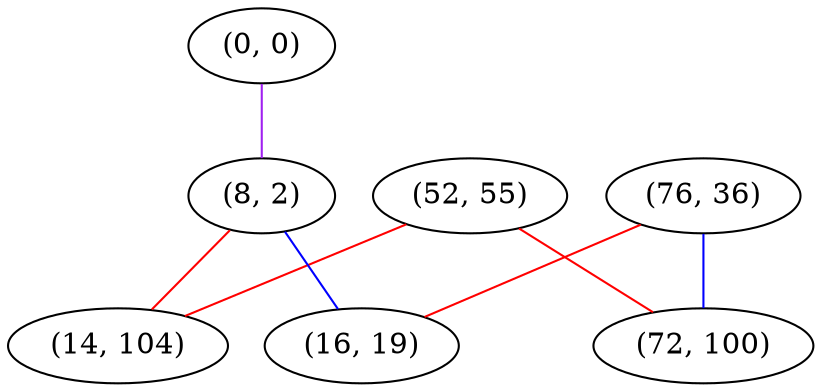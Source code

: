 graph "" {
"(52, 55)";
"(0, 0)";
"(8, 2)";
"(76, 36)";
"(16, 19)";
"(14, 104)";
"(72, 100)";
"(52, 55)" -- "(14, 104)"  [color=red, key=0, weight=1];
"(52, 55)" -- "(72, 100)"  [color=red, key=0, weight=1];
"(0, 0)" -- "(8, 2)"  [color=purple, key=0, weight=4];
"(8, 2)" -- "(16, 19)"  [color=blue, key=0, weight=3];
"(8, 2)" -- "(14, 104)"  [color=red, key=0, weight=1];
"(76, 36)" -- "(16, 19)"  [color=red, key=0, weight=1];
"(76, 36)" -- "(72, 100)"  [color=blue, key=0, weight=3];
}
